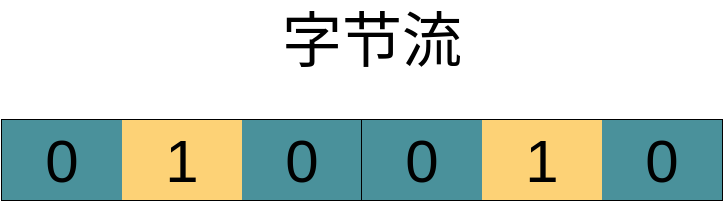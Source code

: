 <mxfile version="14.4.8" type="github"><diagram id="3228e29e-7158-1315-38df-8450db1d8a1d" name="Page-1"><mxGraphModel dx="577" dy="497" grid="1" gridSize="10" guides="1" tooltips="1" connect="1" arrows="1" fold="1" page="1" pageScale="1" pageWidth="600" pageHeight="300" background="#ffffff" math="0" shadow="0"><root><mxCell id="0"/><mxCell id="1" parent="0"/><mxCell id="EZGv0IB8aeOy-3g7Jiih-21533" value="" style="shape=table;html=1;whiteSpace=wrap;startSize=0;container=1;collapsible=0;childLayout=tableLayout;fontSize=30;" vertex="1" parent="1"><mxGeometry x="130" y="140" width="180" height="40" as="geometry"/></mxCell><mxCell id="EZGv0IB8aeOy-3g7Jiih-21534" value="" style="shape=partialRectangle;html=1;whiteSpace=wrap;collapsible=0;dropTarget=0;pointerEvents=0;fillColor=none;top=0;left=0;bottom=0;right=0;points=[[0,0.5],[1,0.5]];portConstraint=eastwest;fontSize=30;" vertex="1" parent="EZGv0IB8aeOy-3g7Jiih-21533"><mxGeometry width="180" height="40" as="geometry"/></mxCell><mxCell id="EZGv0IB8aeOy-3g7Jiih-21535" value="0" style="shape=partialRectangle;html=1;whiteSpace=wrap;connectable=0;top=0;left=0;bottom=0;right=0;overflow=hidden;fontSize=30;fillColor=#4A919B;" vertex="1" parent="EZGv0IB8aeOy-3g7Jiih-21534"><mxGeometry width="60" height="40" as="geometry"/></mxCell><mxCell id="EZGv0IB8aeOy-3g7Jiih-21536" value="1" style="shape=partialRectangle;html=1;whiteSpace=wrap;connectable=0;top=0;left=0;bottom=0;right=0;overflow=hidden;fontSize=30;fillColor=#FDD276;" vertex="1" parent="EZGv0IB8aeOy-3g7Jiih-21534"><mxGeometry x="60" width="60" height="40" as="geometry"/></mxCell><mxCell id="EZGv0IB8aeOy-3g7Jiih-21537" value="0" style="shape=partialRectangle;html=1;whiteSpace=wrap;connectable=0;top=0;left=0;bottom=0;right=0;overflow=hidden;fontSize=30;fillColor=#4A919B;" vertex="1" parent="EZGv0IB8aeOy-3g7Jiih-21534"><mxGeometry x="120" width="60" height="40" as="geometry"/></mxCell><mxCell id="EZGv0IB8aeOy-3g7Jiih-21551" value="" style="shape=table;html=1;whiteSpace=wrap;startSize=0;container=1;collapsible=0;childLayout=tableLayout;fontSize=30;" vertex="1" parent="1"><mxGeometry x="310" y="140" width="180" height="40" as="geometry"/></mxCell><mxCell id="EZGv0IB8aeOy-3g7Jiih-21552" value="" style="shape=partialRectangle;html=1;whiteSpace=wrap;collapsible=0;dropTarget=0;pointerEvents=0;fillColor=none;top=0;left=0;bottom=0;right=0;points=[[0,0.5],[1,0.5]];portConstraint=eastwest;fontSize=30;" vertex="1" parent="EZGv0IB8aeOy-3g7Jiih-21551"><mxGeometry width="180" height="40" as="geometry"/></mxCell><mxCell id="EZGv0IB8aeOy-3g7Jiih-21553" value="0" style="shape=partialRectangle;html=1;whiteSpace=wrap;connectable=0;top=0;left=0;bottom=0;right=0;overflow=hidden;fontSize=30;fillColor=#4A919B;" vertex="1" parent="EZGv0IB8aeOy-3g7Jiih-21552"><mxGeometry width="60" height="40" as="geometry"/></mxCell><mxCell id="EZGv0IB8aeOy-3g7Jiih-21554" value="1" style="shape=partialRectangle;html=1;whiteSpace=wrap;connectable=0;top=0;left=0;bottom=0;right=0;overflow=hidden;fontSize=30;fillColor=#FDD276;" vertex="1" parent="EZGv0IB8aeOy-3g7Jiih-21552"><mxGeometry x="60" width="60" height="40" as="geometry"/></mxCell><mxCell id="EZGv0IB8aeOy-3g7Jiih-21555" value="0" style="shape=partialRectangle;html=1;whiteSpace=wrap;connectable=0;top=0;left=0;bottom=0;right=0;overflow=hidden;fontSize=30;fillColor=#4A919B;" vertex="1" parent="EZGv0IB8aeOy-3g7Jiih-21552"><mxGeometry x="120" width="60" height="40" as="geometry"/></mxCell><mxCell id="EZGv0IB8aeOy-3g7Jiih-21556" value="字节流" style="text;html=1;strokeColor=none;fillColor=none;align=center;verticalAlign=middle;whiteSpace=wrap;rounded=0;fontSize=30;" vertex="1" parent="1"><mxGeometry x="240" y="80" width="150" height="40" as="geometry"/></mxCell></root></mxGraphModel></diagram></mxfile>